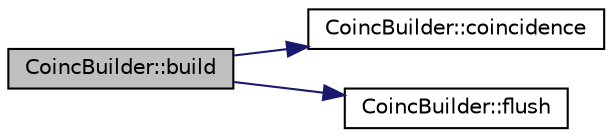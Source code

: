digraph "CoincBuilder::build"
{
 // LATEX_PDF_SIZE
  edge [fontname="Helvetica",fontsize="10",labelfontname="Helvetica",labelfontsize="10"];
  node [fontname="Helvetica",fontsize="10",shape=record];
  rankdir="LR";
  Node1 [label="CoincBuilder::build",height=0.2,width=0.4,color="black", fillcolor="grey75", style="filled", fontcolor="black",tooltip=" "];
  Node1 -> Node2 [color="midnightblue",fontsize="10",style="solid",fontname="Helvetica"];
  Node2 [label="CoincBuilder::coincidence",height=0.2,width=0.4,color="black", fillcolor="white", style="filled",URL="$class_coinc_builder.html#a3c24beee60ac12561bac7449d71723db",tooltip=" "];
  Node1 -> Node3 [color="midnightblue",fontsize="10",style="solid",fontname="Helvetica"];
  Node3 [label="CoincBuilder::flush",height=0.2,width=0.4,color="black", fillcolor="white", style="filled",URL="$class_coinc_builder.html#a0f67c5b57f3eb5a2ef29dcb40c06b856",tooltip=" "];
}
